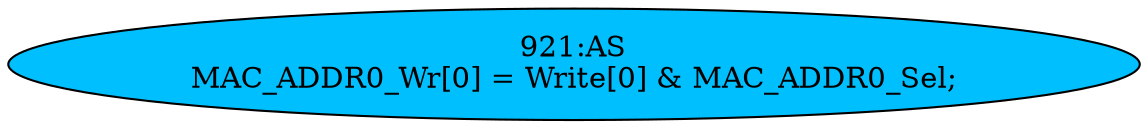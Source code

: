 strict digraph "" {
	node [label="\N"];
	"921:AS"	 [ast="<pyverilog.vparser.ast.Assign object at 0x7fbdee0e3690>",
		def_var="['MAC_ADDR0_Wr']",
		fillcolor=deepskyblue,
		label="921:AS
MAC_ADDR0_Wr[0] = Write[0] & MAC_ADDR0_Sel;",
		statements="[]",
		style=filled,
		typ=Assign,
		use_var="['Write', 'MAC_ADDR0_Sel']"];
}
